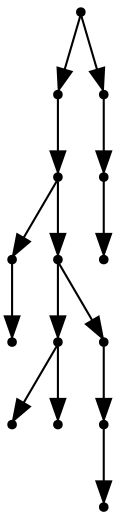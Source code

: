 digraph {
  14 [shape=point];
  10 [shape=point];
  9 [shape=point];
  1 [shape=point];
  0 [shape=point];
  8 [shape=point];
  4 [shape=point];
  2 [shape=point];
  3 [shape=point];
  7 [shape=point];
  6 [shape=point];
  5 [shape=point];
  13 [shape=point];
  12 [shape=point];
  11 [shape=point];
14 -> 10;
10 -> 9;
9 -> 1;
1 -> 0;
9 -> 8;
8 -> 4;
4 -> 2;
4 -> 3;
8 -> 7;
7 -> 6;
6 -> 5;
14 -> 13;
13 -> 12;
12 -> 11;
}
